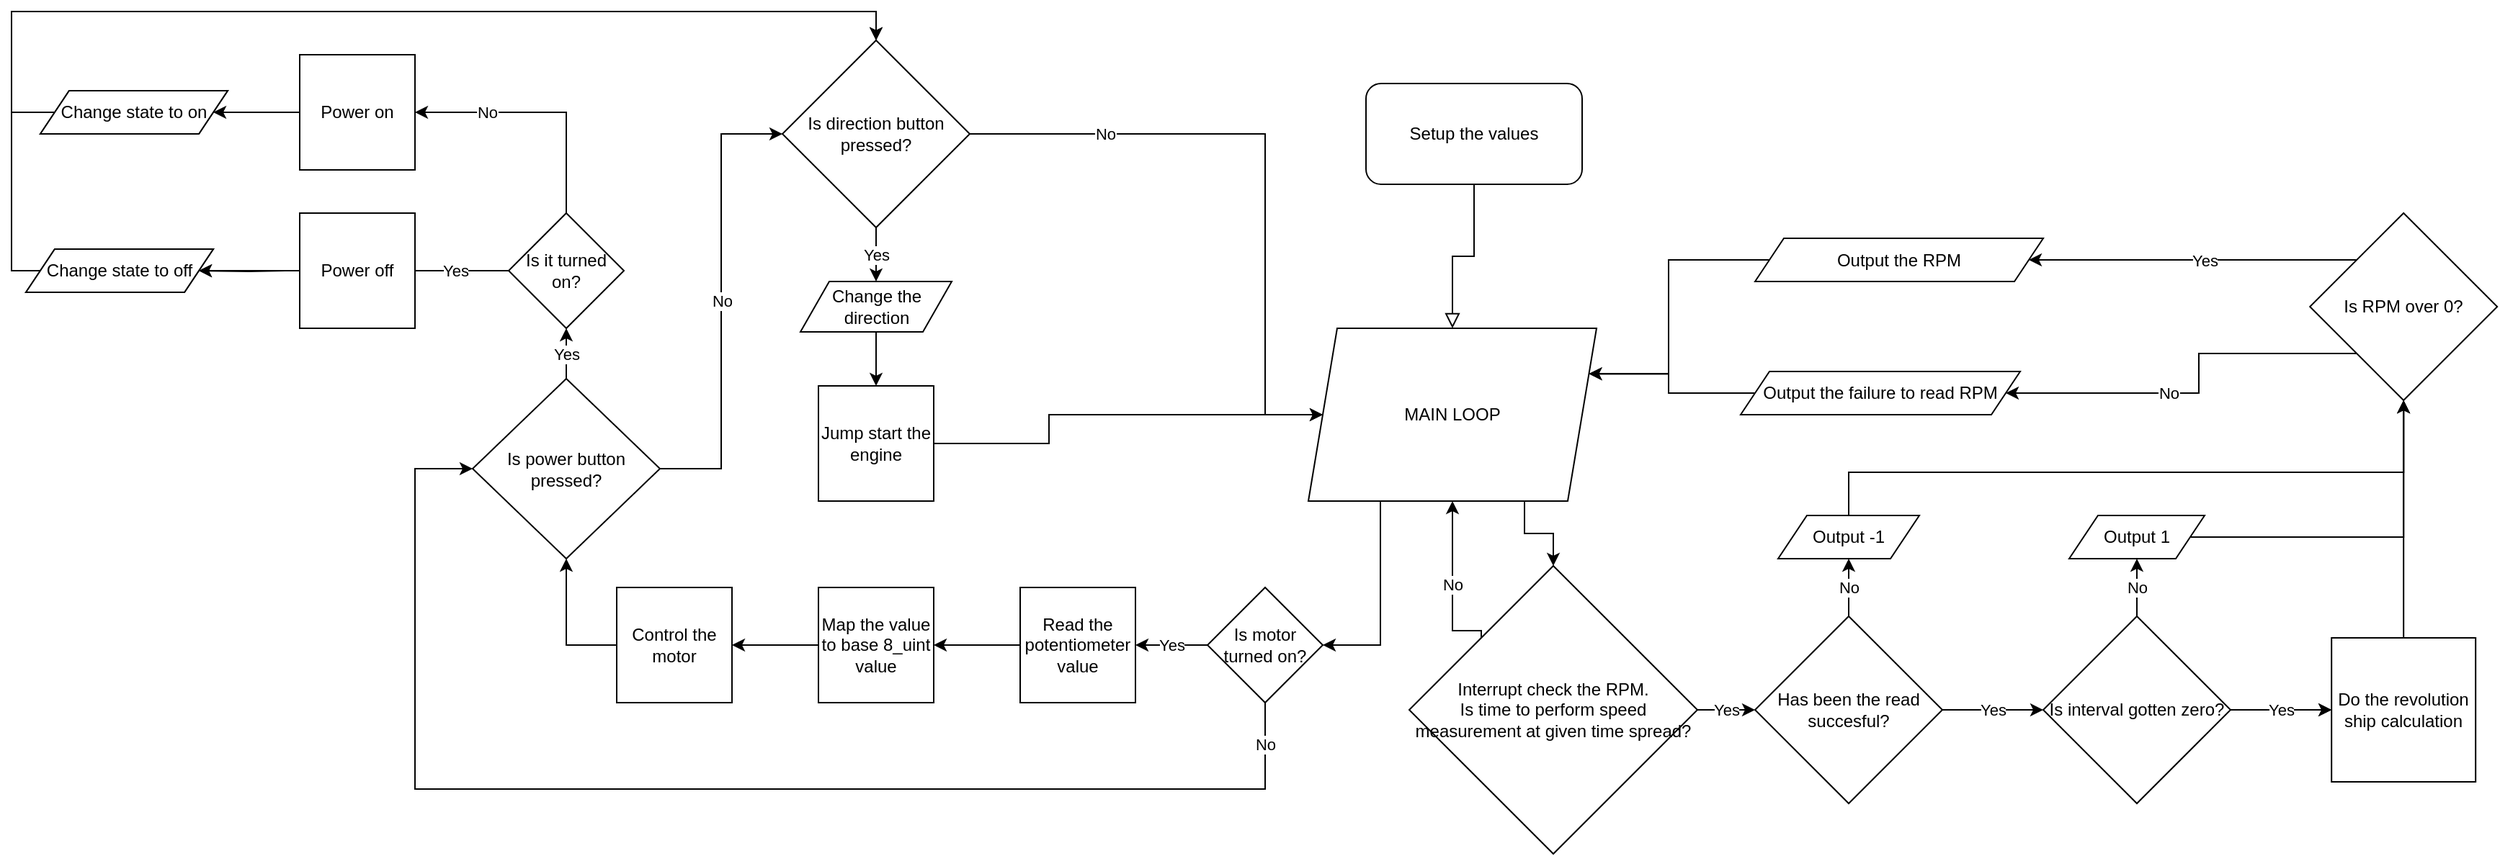 <mxfile version="16.6.6" type="github">
  <diagram id="C5RBs43oDa-KdzZeNtuy" name="Page-1">
    <mxGraphModel dx="2500" dy="2054" grid="1" gridSize="10" guides="1" tooltips="1" connect="1" arrows="1" fold="1" page="1" pageScale="1" pageWidth="827" pageHeight="1169" math="0" shadow="0">
      <root>
        <mxCell id="WIyWlLk6GJQsqaUBKTNV-0" />
        <mxCell id="WIyWlLk6GJQsqaUBKTNV-1" parent="WIyWlLk6GJQsqaUBKTNV-0" />
        <mxCell id="WIyWlLk6GJQsqaUBKTNV-2" value="" style="rounded=0;html=1;jettySize=auto;orthogonalLoop=1;fontSize=11;endArrow=block;endFill=0;endSize=8;strokeWidth=1;shadow=0;labelBackgroundColor=none;edgeStyle=orthogonalEdgeStyle;entryX=0.5;entryY=0;entryDx=0;entryDy=0;" parent="WIyWlLk6GJQsqaUBKTNV-1" source="WIyWlLk6GJQsqaUBKTNV-3" target="cNhiEKaSum9n6L0KhR6a-0" edge="1">
          <mxGeometry relative="1" as="geometry">
            <mxPoint x="220" y="170" as="targetPoint" />
          </mxGeometry>
        </mxCell>
        <mxCell id="WIyWlLk6GJQsqaUBKTNV-3" value="Setup the values" style="rounded=1;whiteSpace=wrap;html=1;fontSize=12;glass=0;strokeWidth=1;shadow=0;" parent="WIyWlLk6GJQsqaUBKTNV-1" vertex="1">
          <mxGeometry x="160" y="50" width="150" height="70" as="geometry" />
        </mxCell>
        <mxCell id="cNhiEKaSum9n6L0KhR6a-47" style="edgeStyle=orthogonalEdgeStyle;rounded=0;orthogonalLoop=1;jettySize=auto;html=1;exitX=0.25;exitY=1;exitDx=0;exitDy=0;entryX=1;entryY=0.5;entryDx=0;entryDy=0;" edge="1" parent="WIyWlLk6GJQsqaUBKTNV-1" source="cNhiEKaSum9n6L0KhR6a-0" target="cNhiEKaSum9n6L0KhR6a-23">
          <mxGeometry relative="1" as="geometry" />
        </mxCell>
        <mxCell id="cNhiEKaSum9n6L0KhR6a-83" style="edgeStyle=orthogonalEdgeStyle;rounded=0;orthogonalLoop=1;jettySize=auto;html=1;exitX=0.75;exitY=1;exitDx=0;exitDy=0;entryX=0.5;entryY=0;entryDx=0;entryDy=0;" edge="1" parent="WIyWlLk6GJQsqaUBKTNV-1" source="cNhiEKaSum9n6L0KhR6a-0" target="cNhiEKaSum9n6L0KhR6a-1">
          <mxGeometry relative="1" as="geometry">
            <mxPoint x="290" y="380" as="targetPoint" />
          </mxGeometry>
        </mxCell>
        <mxCell id="cNhiEKaSum9n6L0KhR6a-0" value="MAIN LOOP" style="shape=parallelogram;perimeter=parallelogramPerimeter;whiteSpace=wrap;html=1;fixedSize=1;" vertex="1" parent="WIyWlLk6GJQsqaUBKTNV-1">
          <mxGeometry x="120" y="220" width="200" height="120" as="geometry" />
        </mxCell>
        <mxCell id="cNhiEKaSum9n6L0KhR6a-4" value="Yes" style="edgeStyle=orthogonalEdgeStyle;rounded=0;orthogonalLoop=1;jettySize=auto;html=1;exitX=1;exitY=0.5;exitDx=0;exitDy=0;entryX=0;entryY=0.5;entryDx=0;entryDy=0;" edge="1" parent="WIyWlLk6GJQsqaUBKTNV-1" source="cNhiEKaSum9n6L0KhR6a-1" target="cNhiEKaSum9n6L0KhR6a-6">
          <mxGeometry relative="1" as="geometry">
            <mxPoint x="400" y="485" as="targetPoint" />
          </mxGeometry>
        </mxCell>
        <mxCell id="cNhiEKaSum9n6L0KhR6a-81" value="No" style="edgeStyle=orthogonalEdgeStyle;rounded=0;orthogonalLoop=1;jettySize=auto;html=1;exitX=0;exitY=0;exitDx=0;exitDy=0;" edge="1" parent="WIyWlLk6GJQsqaUBKTNV-1" source="cNhiEKaSum9n6L0KhR6a-1" target="cNhiEKaSum9n6L0KhR6a-0">
          <mxGeometry relative="1" as="geometry">
            <Array as="points">
              <mxPoint x="240" y="430" />
              <mxPoint x="220" y="430" />
            </Array>
          </mxGeometry>
        </mxCell>
        <mxCell id="cNhiEKaSum9n6L0KhR6a-1" value="&lt;div&gt;Interrupt check the RPM.&lt;/div&gt;&lt;div&gt;Is time to perform speed measurement at given time spread?&lt;br&gt;&lt;/div&gt;" style="rhombus;whiteSpace=wrap;html=1;" vertex="1" parent="WIyWlLk6GJQsqaUBKTNV-1">
          <mxGeometry x="190" y="385" width="200" height="200" as="geometry" />
        </mxCell>
        <mxCell id="cNhiEKaSum9n6L0KhR6a-20" value="Yes" style="edgeStyle=orthogonalEdgeStyle;rounded=0;orthogonalLoop=1;jettySize=auto;html=1;exitX=1;exitY=0.5;exitDx=0;exitDy=0;entryX=0;entryY=0.5;entryDx=0;entryDy=0;" edge="1" parent="WIyWlLk6GJQsqaUBKTNV-1" source="cNhiEKaSum9n6L0KhR6a-6" target="cNhiEKaSum9n6L0KhR6a-10">
          <mxGeometry relative="1" as="geometry" />
        </mxCell>
        <mxCell id="cNhiEKaSum9n6L0KhR6a-72" value="No" style="edgeStyle=orthogonalEdgeStyle;rounded=0;orthogonalLoop=1;jettySize=auto;html=1;" edge="1" parent="WIyWlLk6GJQsqaUBKTNV-1" source="cNhiEKaSum9n6L0KhR6a-6" target="cNhiEKaSum9n6L0KhR6a-69">
          <mxGeometry relative="1" as="geometry" />
        </mxCell>
        <mxCell id="cNhiEKaSum9n6L0KhR6a-6" value="Has been the read succesful?" style="rhombus;whiteSpace=wrap;html=1;" vertex="1" parent="WIyWlLk6GJQsqaUBKTNV-1">
          <mxGeometry x="430" y="420" width="130" height="130" as="geometry" />
        </mxCell>
        <mxCell id="cNhiEKaSum9n6L0KhR6a-21" style="edgeStyle=orthogonalEdgeStyle;rounded=0;orthogonalLoop=1;jettySize=auto;html=1;exitX=1;exitY=0.5;exitDx=0;exitDy=0;entryX=0;entryY=0.5;entryDx=0;entryDy=0;" edge="1" parent="WIyWlLk6GJQsqaUBKTNV-1" target="cNhiEKaSum9n6L0KhR6a-11">
          <mxGeometry relative="1" as="geometry">
            <mxPoint x="810.09" y="485.0" as="sourcePoint" />
          </mxGeometry>
        </mxCell>
        <mxCell id="cNhiEKaSum9n6L0KhR6a-73" value="No" style="edgeStyle=orthogonalEdgeStyle;rounded=0;orthogonalLoop=1;jettySize=auto;html=1;" edge="1" parent="WIyWlLk6GJQsqaUBKTNV-1" source="cNhiEKaSum9n6L0KhR6a-10" target="cNhiEKaSum9n6L0KhR6a-70">
          <mxGeometry relative="1" as="geometry" />
        </mxCell>
        <mxCell id="cNhiEKaSum9n6L0KhR6a-78" value="Yes" style="edgeStyle=orthogonalEdgeStyle;rounded=0;orthogonalLoop=1;jettySize=auto;html=1;" edge="1" parent="WIyWlLk6GJQsqaUBKTNV-1" source="cNhiEKaSum9n6L0KhR6a-10" target="cNhiEKaSum9n6L0KhR6a-11">
          <mxGeometry relative="1" as="geometry" />
        </mxCell>
        <mxCell id="cNhiEKaSum9n6L0KhR6a-10" value="Is interval gotten zero?" style="rhombus;whiteSpace=wrap;html=1;" vertex="1" parent="WIyWlLk6GJQsqaUBKTNV-1">
          <mxGeometry x="630" y="420" width="130" height="130" as="geometry" />
        </mxCell>
        <mxCell id="cNhiEKaSum9n6L0KhR6a-68" style="edgeStyle=orthogonalEdgeStyle;rounded=0;orthogonalLoop=1;jettySize=auto;html=1;exitX=0.5;exitY=0;exitDx=0;exitDy=0;entryX=0.5;entryY=1;entryDx=0;entryDy=0;" edge="1" parent="WIyWlLk6GJQsqaUBKTNV-1" source="cNhiEKaSum9n6L0KhR6a-11" target="cNhiEKaSum9n6L0KhR6a-12">
          <mxGeometry relative="1" as="geometry">
            <mxPoint x="900.09" y="280" as="targetPoint" />
          </mxGeometry>
        </mxCell>
        <mxCell id="cNhiEKaSum9n6L0KhR6a-11" value="&lt;div&gt;Do the revolution ship calculation&lt;/div&gt;" style="whiteSpace=wrap;html=1;aspect=fixed;" vertex="1" parent="WIyWlLk6GJQsqaUBKTNV-1">
          <mxGeometry x="830.09" y="435" width="100" height="100" as="geometry" />
        </mxCell>
        <mxCell id="cNhiEKaSum9n6L0KhR6a-15" style="edgeStyle=orthogonalEdgeStyle;rounded=0;orthogonalLoop=1;jettySize=auto;html=1;exitX=0;exitY=0;exitDx=0;exitDy=0;entryX=1;entryY=0.5;entryDx=0;entryDy=0;" edge="1" parent="WIyWlLk6GJQsqaUBKTNV-1" source="cNhiEKaSum9n6L0KhR6a-12" target="cNhiEKaSum9n6L0KhR6a-14">
          <mxGeometry relative="1" as="geometry" />
        </mxCell>
        <mxCell id="cNhiEKaSum9n6L0KhR6a-16" value="&lt;div&gt;Yes&lt;/div&gt;" style="edgeLabel;html=1;align=center;verticalAlign=middle;resizable=0;points=[];" vertex="1" connectable="0" parent="cNhiEKaSum9n6L0KhR6a-15">
          <mxGeometry x="-0.287" y="2" relative="1" as="geometry">
            <mxPoint x="-25" y="-2" as="offset" />
          </mxGeometry>
        </mxCell>
        <mxCell id="cNhiEKaSum9n6L0KhR6a-18" style="edgeStyle=orthogonalEdgeStyle;rounded=0;orthogonalLoop=1;jettySize=auto;html=1;exitX=0;exitY=1;exitDx=0;exitDy=0;entryX=1;entryY=0.5;entryDx=0;entryDy=0;" edge="1" parent="WIyWlLk6GJQsqaUBKTNV-1" source="cNhiEKaSum9n6L0KhR6a-12" target="cNhiEKaSum9n6L0KhR6a-17">
          <mxGeometry relative="1" as="geometry">
            <mxPoint x="660" y="240" as="targetPoint" />
            <Array as="points">
              <mxPoint x="738" y="265" />
            </Array>
          </mxGeometry>
        </mxCell>
        <mxCell id="cNhiEKaSum9n6L0KhR6a-19" value="No" style="edgeLabel;html=1;align=center;verticalAlign=middle;resizable=0;points=[];" vertex="1" connectable="0" parent="cNhiEKaSum9n6L0KhR6a-18">
          <mxGeometry x="0.163" y="1" relative="1" as="geometry">
            <mxPoint x="-1" y="-1" as="offset" />
          </mxGeometry>
        </mxCell>
        <mxCell id="cNhiEKaSum9n6L0KhR6a-12" value="Is RPM over 0?" style="rhombus;whiteSpace=wrap;html=1;" vertex="1" parent="WIyWlLk6GJQsqaUBKTNV-1">
          <mxGeometry x="815.09" y="140" width="130" height="130" as="geometry" />
        </mxCell>
        <mxCell id="cNhiEKaSum9n6L0KhR6a-66" style="edgeStyle=orthogonalEdgeStyle;rounded=0;orthogonalLoop=1;jettySize=auto;html=1;entryX=1;entryY=0.25;entryDx=0;entryDy=0;" edge="1" parent="WIyWlLk6GJQsqaUBKTNV-1" source="cNhiEKaSum9n6L0KhR6a-14" target="cNhiEKaSum9n6L0KhR6a-0">
          <mxGeometry relative="1" as="geometry">
            <Array as="points">
              <mxPoint x="370" y="173" />
              <mxPoint x="370" y="252" />
            </Array>
          </mxGeometry>
        </mxCell>
        <mxCell id="cNhiEKaSum9n6L0KhR6a-14" value="Output the RPM" style="shape=parallelogram;perimeter=parallelogramPerimeter;whiteSpace=wrap;html=1;fixedSize=1;" vertex="1" parent="WIyWlLk6GJQsqaUBKTNV-1">
          <mxGeometry x="430" y="157.5" width="200" height="30" as="geometry" />
        </mxCell>
        <mxCell id="cNhiEKaSum9n6L0KhR6a-67" style="edgeStyle=orthogonalEdgeStyle;rounded=0;orthogonalLoop=1;jettySize=auto;html=1;entryX=1;entryY=0.25;entryDx=0;entryDy=0;" edge="1" parent="WIyWlLk6GJQsqaUBKTNV-1" source="cNhiEKaSum9n6L0KhR6a-17" target="cNhiEKaSum9n6L0KhR6a-0">
          <mxGeometry relative="1" as="geometry">
            <Array as="points">
              <mxPoint x="370" y="265" />
              <mxPoint x="370" y="252" />
            </Array>
          </mxGeometry>
        </mxCell>
        <mxCell id="cNhiEKaSum9n6L0KhR6a-17" value="Output the failure to read RPM" style="shape=parallelogram;perimeter=parallelogramPerimeter;whiteSpace=wrap;html=1;fixedSize=1;" vertex="1" parent="WIyWlLk6GJQsqaUBKTNV-1">
          <mxGeometry x="420" y="250" width="194" height="30" as="geometry" />
        </mxCell>
        <mxCell id="cNhiEKaSum9n6L0KhR6a-48" value="Yes" style="edgeStyle=orthogonalEdgeStyle;rounded=0;orthogonalLoop=1;jettySize=auto;html=1;" edge="1" parent="WIyWlLk6GJQsqaUBKTNV-1" source="cNhiEKaSum9n6L0KhR6a-23" target="cNhiEKaSum9n6L0KhR6a-24">
          <mxGeometry relative="1" as="geometry" />
        </mxCell>
        <mxCell id="cNhiEKaSum9n6L0KhR6a-77" value="No" style="edgeStyle=orthogonalEdgeStyle;rounded=0;orthogonalLoop=1;jettySize=auto;html=1;entryX=0;entryY=0.5;entryDx=0;entryDy=0;" edge="1" parent="WIyWlLk6GJQsqaUBKTNV-1" source="cNhiEKaSum9n6L0KhR6a-23" target="cNhiEKaSum9n6L0KhR6a-29">
          <mxGeometry x="-0.934" relative="1" as="geometry">
            <Array as="points">
              <mxPoint x="90" y="540" />
              <mxPoint x="-500" y="540" />
              <mxPoint x="-500" y="318" />
            </Array>
            <mxPoint y="-1" as="offset" />
          </mxGeometry>
        </mxCell>
        <mxCell id="cNhiEKaSum9n6L0KhR6a-23" value="Is motor turned on?" style="rhombus;whiteSpace=wrap;html=1;" vertex="1" parent="WIyWlLk6GJQsqaUBKTNV-1">
          <mxGeometry x="50" y="400" width="80" height="80" as="geometry" />
        </mxCell>
        <mxCell id="cNhiEKaSum9n6L0KhR6a-49" value="" style="edgeStyle=orthogonalEdgeStyle;rounded=0;orthogonalLoop=1;jettySize=auto;html=1;" edge="1" parent="WIyWlLk6GJQsqaUBKTNV-1" source="cNhiEKaSum9n6L0KhR6a-24" target="cNhiEKaSum9n6L0KhR6a-26">
          <mxGeometry relative="1" as="geometry" />
        </mxCell>
        <mxCell id="cNhiEKaSum9n6L0KhR6a-24" value="Read the potentiometer value" style="whiteSpace=wrap;html=1;aspect=fixed;" vertex="1" parent="WIyWlLk6GJQsqaUBKTNV-1">
          <mxGeometry x="-80" y="400" width="80" height="80" as="geometry" />
        </mxCell>
        <mxCell id="cNhiEKaSum9n6L0KhR6a-50" value="" style="edgeStyle=orthogonalEdgeStyle;rounded=0;orthogonalLoop=1;jettySize=auto;html=1;" edge="1" parent="WIyWlLk6GJQsqaUBKTNV-1" source="cNhiEKaSum9n6L0KhR6a-26" target="cNhiEKaSum9n6L0KhR6a-27">
          <mxGeometry relative="1" as="geometry" />
        </mxCell>
        <mxCell id="cNhiEKaSum9n6L0KhR6a-26" value="Map the value to base 8_uint value" style="whiteSpace=wrap;html=1;aspect=fixed;" vertex="1" parent="WIyWlLk6GJQsqaUBKTNV-1">
          <mxGeometry x="-220" y="400" width="80" height="80" as="geometry" />
        </mxCell>
        <mxCell id="cNhiEKaSum9n6L0KhR6a-51" style="edgeStyle=orthogonalEdgeStyle;rounded=0;orthogonalLoop=1;jettySize=auto;html=1;exitX=0;exitY=0.5;exitDx=0;exitDy=0;entryX=0.5;entryY=1;entryDx=0;entryDy=0;" edge="1" parent="WIyWlLk6GJQsqaUBKTNV-1" source="cNhiEKaSum9n6L0KhR6a-27" target="cNhiEKaSum9n6L0KhR6a-29">
          <mxGeometry relative="1" as="geometry" />
        </mxCell>
        <mxCell id="cNhiEKaSum9n6L0KhR6a-27" value="Control the motor" style="whiteSpace=wrap;html=1;aspect=fixed;" vertex="1" parent="WIyWlLk6GJQsqaUBKTNV-1">
          <mxGeometry x="-360" y="400" width="80" height="80" as="geometry" />
        </mxCell>
        <mxCell id="cNhiEKaSum9n6L0KhR6a-39" style="edgeStyle=orthogonalEdgeStyle;rounded=0;orthogonalLoop=1;jettySize=auto;html=1;exitX=1;exitY=0.5;exitDx=0;exitDy=0;entryX=0;entryY=0.5;entryDx=0;entryDy=0;" edge="1" parent="WIyWlLk6GJQsqaUBKTNV-1" source="cNhiEKaSum9n6L0KhR6a-28" target="cNhiEKaSum9n6L0KhR6a-0">
          <mxGeometry relative="1" as="geometry">
            <Array as="points">
              <mxPoint x="90" y="85" />
              <mxPoint x="90" y="280" />
            </Array>
          </mxGeometry>
        </mxCell>
        <mxCell id="cNhiEKaSum9n6L0KhR6a-40" value="&lt;div&gt;No&lt;/div&gt;" style="edgeLabel;html=1;align=center;verticalAlign=middle;resizable=0;points=[];" vertex="1" connectable="0" parent="cNhiEKaSum9n6L0KhR6a-39">
          <mxGeometry x="-0.572" relative="1" as="geometry">
            <mxPoint as="offset" />
          </mxGeometry>
        </mxCell>
        <mxCell id="cNhiEKaSum9n6L0KhR6a-43" value="&lt;div&gt;Yes&lt;/div&gt;" style="edgeStyle=orthogonalEdgeStyle;rounded=0;orthogonalLoop=1;jettySize=auto;html=1;exitX=0.5;exitY=1;exitDx=0;exitDy=0;entryX=0.5;entryY=0;entryDx=0;entryDy=0;" edge="1" parent="WIyWlLk6GJQsqaUBKTNV-1" source="cNhiEKaSum9n6L0KhR6a-28" target="cNhiEKaSum9n6L0KhR6a-41">
          <mxGeometry relative="1" as="geometry" />
        </mxCell>
        <mxCell id="cNhiEKaSum9n6L0KhR6a-28" value="Is direction button pressed? " style="rhombus;whiteSpace=wrap;html=1;" vertex="1" parent="WIyWlLk6GJQsqaUBKTNV-1">
          <mxGeometry x="-245" y="20" width="130" height="130" as="geometry" />
        </mxCell>
        <mxCell id="cNhiEKaSum9n6L0KhR6a-32" value="Yes" style="edgeStyle=orthogonalEdgeStyle;rounded=0;orthogonalLoop=1;jettySize=auto;html=1;exitX=0.5;exitY=0;exitDx=0;exitDy=0;entryX=0.5;entryY=1;entryDx=0;entryDy=0;" edge="1" parent="WIyWlLk6GJQsqaUBKTNV-1" source="cNhiEKaSum9n6L0KhR6a-29" target="cNhiEKaSum9n6L0KhR6a-31">
          <mxGeometry relative="1" as="geometry" />
        </mxCell>
        <mxCell id="cNhiEKaSum9n6L0KhR6a-34" value="No" style="edgeStyle=orthogonalEdgeStyle;rounded=0;orthogonalLoop=1;jettySize=auto;html=1;exitX=1;exitY=0.5;exitDx=0;exitDy=0;entryX=0;entryY=0.5;entryDx=0;entryDy=0;" edge="1" parent="WIyWlLk6GJQsqaUBKTNV-1" source="cNhiEKaSum9n6L0KhR6a-29" target="cNhiEKaSum9n6L0KhR6a-28">
          <mxGeometry relative="1" as="geometry" />
        </mxCell>
        <mxCell id="cNhiEKaSum9n6L0KhR6a-29" value="&lt;div&gt;Is power button pressed? &lt;/div&gt;" style="rhombus;whiteSpace=wrap;html=1;" vertex="1" parent="WIyWlLk6GJQsqaUBKTNV-1">
          <mxGeometry x="-460" y="255" width="130" height="125" as="geometry" />
        </mxCell>
        <mxCell id="cNhiEKaSum9n6L0KhR6a-33" value="No" style="edgeStyle=orthogonalEdgeStyle;rounded=0;orthogonalLoop=1;jettySize=auto;html=1;exitX=0.5;exitY=0;exitDx=0;exitDy=0;entryX=1;entryY=0.5;entryDx=0;entryDy=0;" edge="1" parent="WIyWlLk6GJQsqaUBKTNV-1" source="cNhiEKaSum9n6L0KhR6a-31" target="cNhiEKaSum9n6L0KhR6a-57">
          <mxGeometry x="0.429" relative="1" as="geometry">
            <mxPoint x="-395" y="90" as="targetPoint" />
            <mxPoint as="offset" />
          </mxGeometry>
        </mxCell>
        <mxCell id="cNhiEKaSum9n6L0KhR6a-55" value="Yes" style="edgeStyle=orthogonalEdgeStyle;rounded=0;orthogonalLoop=1;jettySize=auto;html=1;exitX=0;exitY=0.5;exitDx=0;exitDy=0;entryX=1;entryY=0.5;entryDx=0;entryDy=0;" edge="1" parent="WIyWlLk6GJQsqaUBKTNV-1" source="cNhiEKaSum9n6L0KhR6a-31">
          <mxGeometry relative="1" as="geometry">
            <mxPoint x="-510" y="180" as="targetPoint" />
          </mxGeometry>
        </mxCell>
        <mxCell id="cNhiEKaSum9n6L0KhR6a-31" value="Is it turned on?" style="rhombus;whiteSpace=wrap;html=1;" vertex="1" parent="WIyWlLk6GJQsqaUBKTNV-1">
          <mxGeometry x="-435" y="140" width="80" height="80" as="geometry" />
        </mxCell>
        <mxCell id="cNhiEKaSum9n6L0KhR6a-37" value="" style="edgeStyle=orthogonalEdgeStyle;rounded=0;orthogonalLoop=1;jettySize=auto;html=1;entryX=0;entryY=0.5;entryDx=0;entryDy=0;exitX=1;exitY=0.5;exitDx=0;exitDy=0;" edge="1" parent="WIyWlLk6GJQsqaUBKTNV-1" source="cNhiEKaSum9n6L0KhR6a-35" target="cNhiEKaSum9n6L0KhR6a-0">
          <mxGeometry relative="1" as="geometry">
            <mxPoint x="-95" y="215" as="targetPoint" />
            <Array as="points">
              <mxPoint x="-60" y="300" />
              <mxPoint x="-60" y="280" />
            </Array>
          </mxGeometry>
        </mxCell>
        <mxCell id="cNhiEKaSum9n6L0KhR6a-35" value="Jump start the engine" style="whiteSpace=wrap;html=1;aspect=fixed;rotation=0;" vertex="1" parent="WIyWlLk6GJQsqaUBKTNV-1">
          <mxGeometry x="-220" y="260" width="80" height="80" as="geometry" />
        </mxCell>
        <mxCell id="cNhiEKaSum9n6L0KhR6a-44" value="" style="edgeStyle=orthogonalEdgeStyle;rounded=0;orthogonalLoop=1;jettySize=auto;html=1;" edge="1" parent="WIyWlLk6GJQsqaUBKTNV-1" source="cNhiEKaSum9n6L0KhR6a-41" target="cNhiEKaSum9n6L0KhR6a-35">
          <mxGeometry relative="1" as="geometry" />
        </mxCell>
        <mxCell id="cNhiEKaSum9n6L0KhR6a-41" value="Change the direction" style="shape=parallelogram;perimeter=parallelogramPerimeter;whiteSpace=wrap;html=1;fixedSize=1;" vertex="1" parent="WIyWlLk6GJQsqaUBKTNV-1">
          <mxGeometry x="-232.5" y="187.5" width="105" height="35" as="geometry" />
        </mxCell>
        <mxCell id="cNhiEKaSum9n6L0KhR6a-54" style="edgeStyle=orthogonalEdgeStyle;rounded=0;orthogonalLoop=1;jettySize=auto;html=1;exitX=0;exitY=0.5;exitDx=0;exitDy=0;entryX=1;entryY=0.5;entryDx=0;entryDy=0;" edge="1" parent="WIyWlLk6GJQsqaUBKTNV-1" target="cNhiEKaSum9n6L0KhR6a-53">
          <mxGeometry relative="1" as="geometry">
            <mxPoint x="-590" y="180" as="sourcePoint" />
          </mxGeometry>
        </mxCell>
        <mxCell id="cNhiEKaSum9n6L0KhR6a-53" value="Change state to off" style="shape=parallelogram;perimeter=parallelogramPerimeter;whiteSpace=wrap;html=1;fixedSize=1;" vertex="1" parent="WIyWlLk6GJQsqaUBKTNV-1">
          <mxGeometry x="-770" y="165" width="130" height="30" as="geometry" />
        </mxCell>
        <mxCell id="cNhiEKaSum9n6L0KhR6a-56" style="edgeStyle=orthogonalEdgeStyle;rounded=0;orthogonalLoop=1;jettySize=auto;html=1;exitX=0;exitY=0.5;exitDx=0;exitDy=0;entryX=1;entryY=0.5;entryDx=0;entryDy=0;" edge="1" parent="WIyWlLk6GJQsqaUBKTNV-1" source="cNhiEKaSum9n6L0KhR6a-57" target="cNhiEKaSum9n6L0KhR6a-58">
          <mxGeometry relative="1" as="geometry" />
        </mxCell>
        <mxCell id="cNhiEKaSum9n6L0KhR6a-57" value="Power on" style="whiteSpace=wrap;html=1;aspect=fixed;" vertex="1" parent="WIyWlLk6GJQsqaUBKTNV-1">
          <mxGeometry x="-580" y="30" width="80" height="80" as="geometry" />
        </mxCell>
        <mxCell id="cNhiEKaSum9n6L0KhR6a-58" value="Change state to off" style="shape=parallelogram;perimeter=parallelogramPerimeter;whiteSpace=wrap;html=1;fixedSize=1;" vertex="1" parent="WIyWlLk6GJQsqaUBKTNV-1">
          <mxGeometry x="-760" y="55" width="130" height="30" as="geometry" />
        </mxCell>
        <mxCell id="cNhiEKaSum9n6L0KhR6a-63" value="" style="edgeStyle=orthogonalEdgeStyle;rounded=0;orthogonalLoop=1;jettySize=auto;html=1;" edge="1" parent="WIyWlLk6GJQsqaUBKTNV-1" source="cNhiEKaSum9n6L0KhR6a-59" target="cNhiEKaSum9n6L0KhR6a-60">
          <mxGeometry relative="1" as="geometry" />
        </mxCell>
        <mxCell id="cNhiEKaSum9n6L0KhR6a-59" value="Power off" style="whiteSpace=wrap;html=1;aspect=fixed;" vertex="1" parent="WIyWlLk6GJQsqaUBKTNV-1">
          <mxGeometry x="-580" y="140" width="80" height="80" as="geometry" />
        </mxCell>
        <mxCell id="cNhiEKaSum9n6L0KhR6a-65" style="edgeStyle=orthogonalEdgeStyle;rounded=0;orthogonalLoop=1;jettySize=auto;html=1;entryX=0.5;entryY=0;entryDx=0;entryDy=0;" edge="1" parent="WIyWlLk6GJQsqaUBKTNV-1" source="cNhiEKaSum9n6L0KhR6a-60" target="cNhiEKaSum9n6L0KhR6a-28">
          <mxGeometry relative="1" as="geometry">
            <mxPoint x="-340" y="70" as="targetPoint" />
            <Array as="points">
              <mxPoint x="-780" y="180" />
              <mxPoint x="-780" />
              <mxPoint x="-180" />
            </Array>
          </mxGeometry>
        </mxCell>
        <mxCell id="cNhiEKaSum9n6L0KhR6a-60" value="Change state to off" style="shape=parallelogram;perimeter=parallelogramPerimeter;whiteSpace=wrap;html=1;fixedSize=1;" vertex="1" parent="WIyWlLk6GJQsqaUBKTNV-1">
          <mxGeometry x="-770" y="165" width="130" height="30" as="geometry" />
        </mxCell>
        <mxCell id="cNhiEKaSum9n6L0KhR6a-64" style="edgeStyle=orthogonalEdgeStyle;rounded=0;orthogonalLoop=1;jettySize=auto;html=1;exitX=0;exitY=0.5;exitDx=0;exitDy=0;entryX=0.5;entryY=0;entryDx=0;entryDy=0;" edge="1" parent="WIyWlLk6GJQsqaUBKTNV-1" source="cNhiEKaSum9n6L0KhR6a-61" target="cNhiEKaSum9n6L0KhR6a-28">
          <mxGeometry relative="1" as="geometry">
            <mxPoint x="-320" y="60" as="targetPoint" />
            <Array as="points">
              <mxPoint x="-780" y="70" />
              <mxPoint x="-780" />
              <mxPoint x="-180" />
            </Array>
          </mxGeometry>
        </mxCell>
        <mxCell id="cNhiEKaSum9n6L0KhR6a-61" value="Change state to on" style="shape=parallelogram;perimeter=parallelogramPerimeter;whiteSpace=wrap;html=1;fixedSize=1;" vertex="1" parent="WIyWlLk6GJQsqaUBKTNV-1">
          <mxGeometry x="-760" y="55" width="130" height="30" as="geometry" />
        </mxCell>
        <mxCell id="cNhiEKaSum9n6L0KhR6a-75" style="edgeStyle=orthogonalEdgeStyle;rounded=0;orthogonalLoop=1;jettySize=auto;html=1;entryX=0.5;entryY=1;entryDx=0;entryDy=0;" edge="1" parent="WIyWlLk6GJQsqaUBKTNV-1" source="cNhiEKaSum9n6L0KhR6a-69" target="cNhiEKaSum9n6L0KhR6a-12">
          <mxGeometry relative="1" as="geometry">
            <Array as="points">
              <mxPoint x="495" y="320" />
              <mxPoint x="880" y="320" />
            </Array>
          </mxGeometry>
        </mxCell>
        <mxCell id="cNhiEKaSum9n6L0KhR6a-69" value="Output -1" style="shape=parallelogram;perimeter=parallelogramPerimeter;whiteSpace=wrap;html=1;fixedSize=1;" vertex="1" parent="WIyWlLk6GJQsqaUBKTNV-1">
          <mxGeometry x="446" y="350" width="98" height="30" as="geometry" />
        </mxCell>
        <mxCell id="cNhiEKaSum9n6L0KhR6a-74" style="edgeStyle=orthogonalEdgeStyle;rounded=0;orthogonalLoop=1;jettySize=auto;html=1;exitX=1;exitY=0.5;exitDx=0;exitDy=0;" edge="1" parent="WIyWlLk6GJQsqaUBKTNV-1" source="cNhiEKaSum9n6L0KhR6a-70" target="cNhiEKaSum9n6L0KhR6a-12">
          <mxGeometry relative="1" as="geometry">
            <mxPoint x="780.09" y="365.0" as="sourcePoint" />
          </mxGeometry>
        </mxCell>
        <mxCell id="cNhiEKaSum9n6L0KhR6a-70" value="Output 1" style="shape=parallelogram;perimeter=parallelogramPerimeter;whiteSpace=wrap;html=1;fixedSize=1;" vertex="1" parent="WIyWlLk6GJQsqaUBKTNV-1">
          <mxGeometry x="648" y="350" width="94" height="30" as="geometry" />
        </mxCell>
      </root>
    </mxGraphModel>
  </diagram>
</mxfile>
